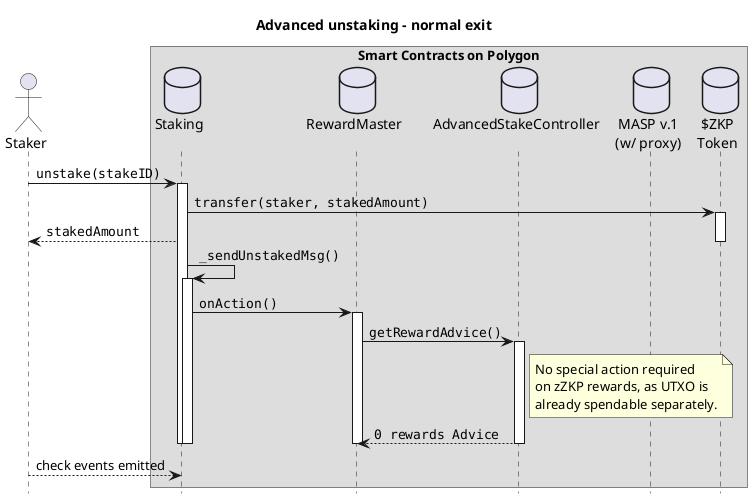 @startuml
'https://plantuml.com/sequence-diagram

title **Advanced unstaking - normal exit**

'autonumber

<style>
</style>

hide footbox
actor "Staker" as staker

box "Smart Contracts on Polygon"
  database "Staking\n" as staking
  database "RewardMaster\n" as rMaster
  database "AdvancedStakeController\n" as aSCtrl
  database "MASP v.1\n(w/ proxy)" as pool
  database "$ZKP\nToken" as zkp
end box

staker -> staking ++ : ""unstake(stakeID)""
  staking -> zkp ++ : ""transfer(staker, stakedAmount)""
    staking --> staker : ""stakedAmount""
  deactivate zkp
  staking -> staking ++ : ""_sendUnstakedMsg()""
    'staking -> SMP: _encodeStakeActionType()
    'return
    staking -> rMaster ++ : ""onAction()""
      rMaster -> aSCtrl ++ : ""getRewardAdvice()""
note right of aSCtrl
  No special action required
  on zZKP rewards, as UTXO is
  already spendable separately.
end note

      return ""0 rewards Advice""
    deactivate rMaster
  deactivate staking
deactivate staking

staker --> staking : check events emitted

@enduml
